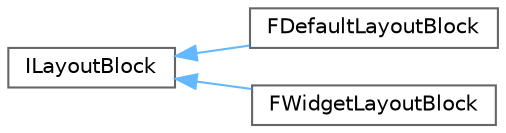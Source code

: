 digraph "Graphical Class Hierarchy"
{
 // INTERACTIVE_SVG=YES
 // LATEX_PDF_SIZE
  bgcolor="transparent";
  edge [fontname=Helvetica,fontsize=10,labelfontname=Helvetica,labelfontsize=10];
  node [fontname=Helvetica,fontsize=10,shape=box,height=0.2,width=0.4];
  rankdir="LR";
  Node0 [id="Node000000",label="ILayoutBlock",height=0.2,width=0.4,color="grey40", fillcolor="white", style="filled",URL="$d2/db0/classILayoutBlock.html",tooltip=" "];
  Node0 -> Node1 [id="edge5467_Node000000_Node000001",dir="back",color="steelblue1",style="solid",tooltip=" "];
  Node1 [id="Node000001",label="FDefaultLayoutBlock",height=0.2,width=0.4,color="grey40", fillcolor="white", style="filled",URL="$d1/d71/classFDefaultLayoutBlock.html",tooltip=" "];
  Node0 -> Node2 [id="edge5468_Node000000_Node000002",dir="back",color="steelblue1",style="solid",tooltip=" "];
  Node2 [id="Node000002",label="FWidgetLayoutBlock",height=0.2,width=0.4,color="grey40", fillcolor="white", style="filled",URL="$d9/dc1/classFWidgetLayoutBlock.html",tooltip=" "];
}
